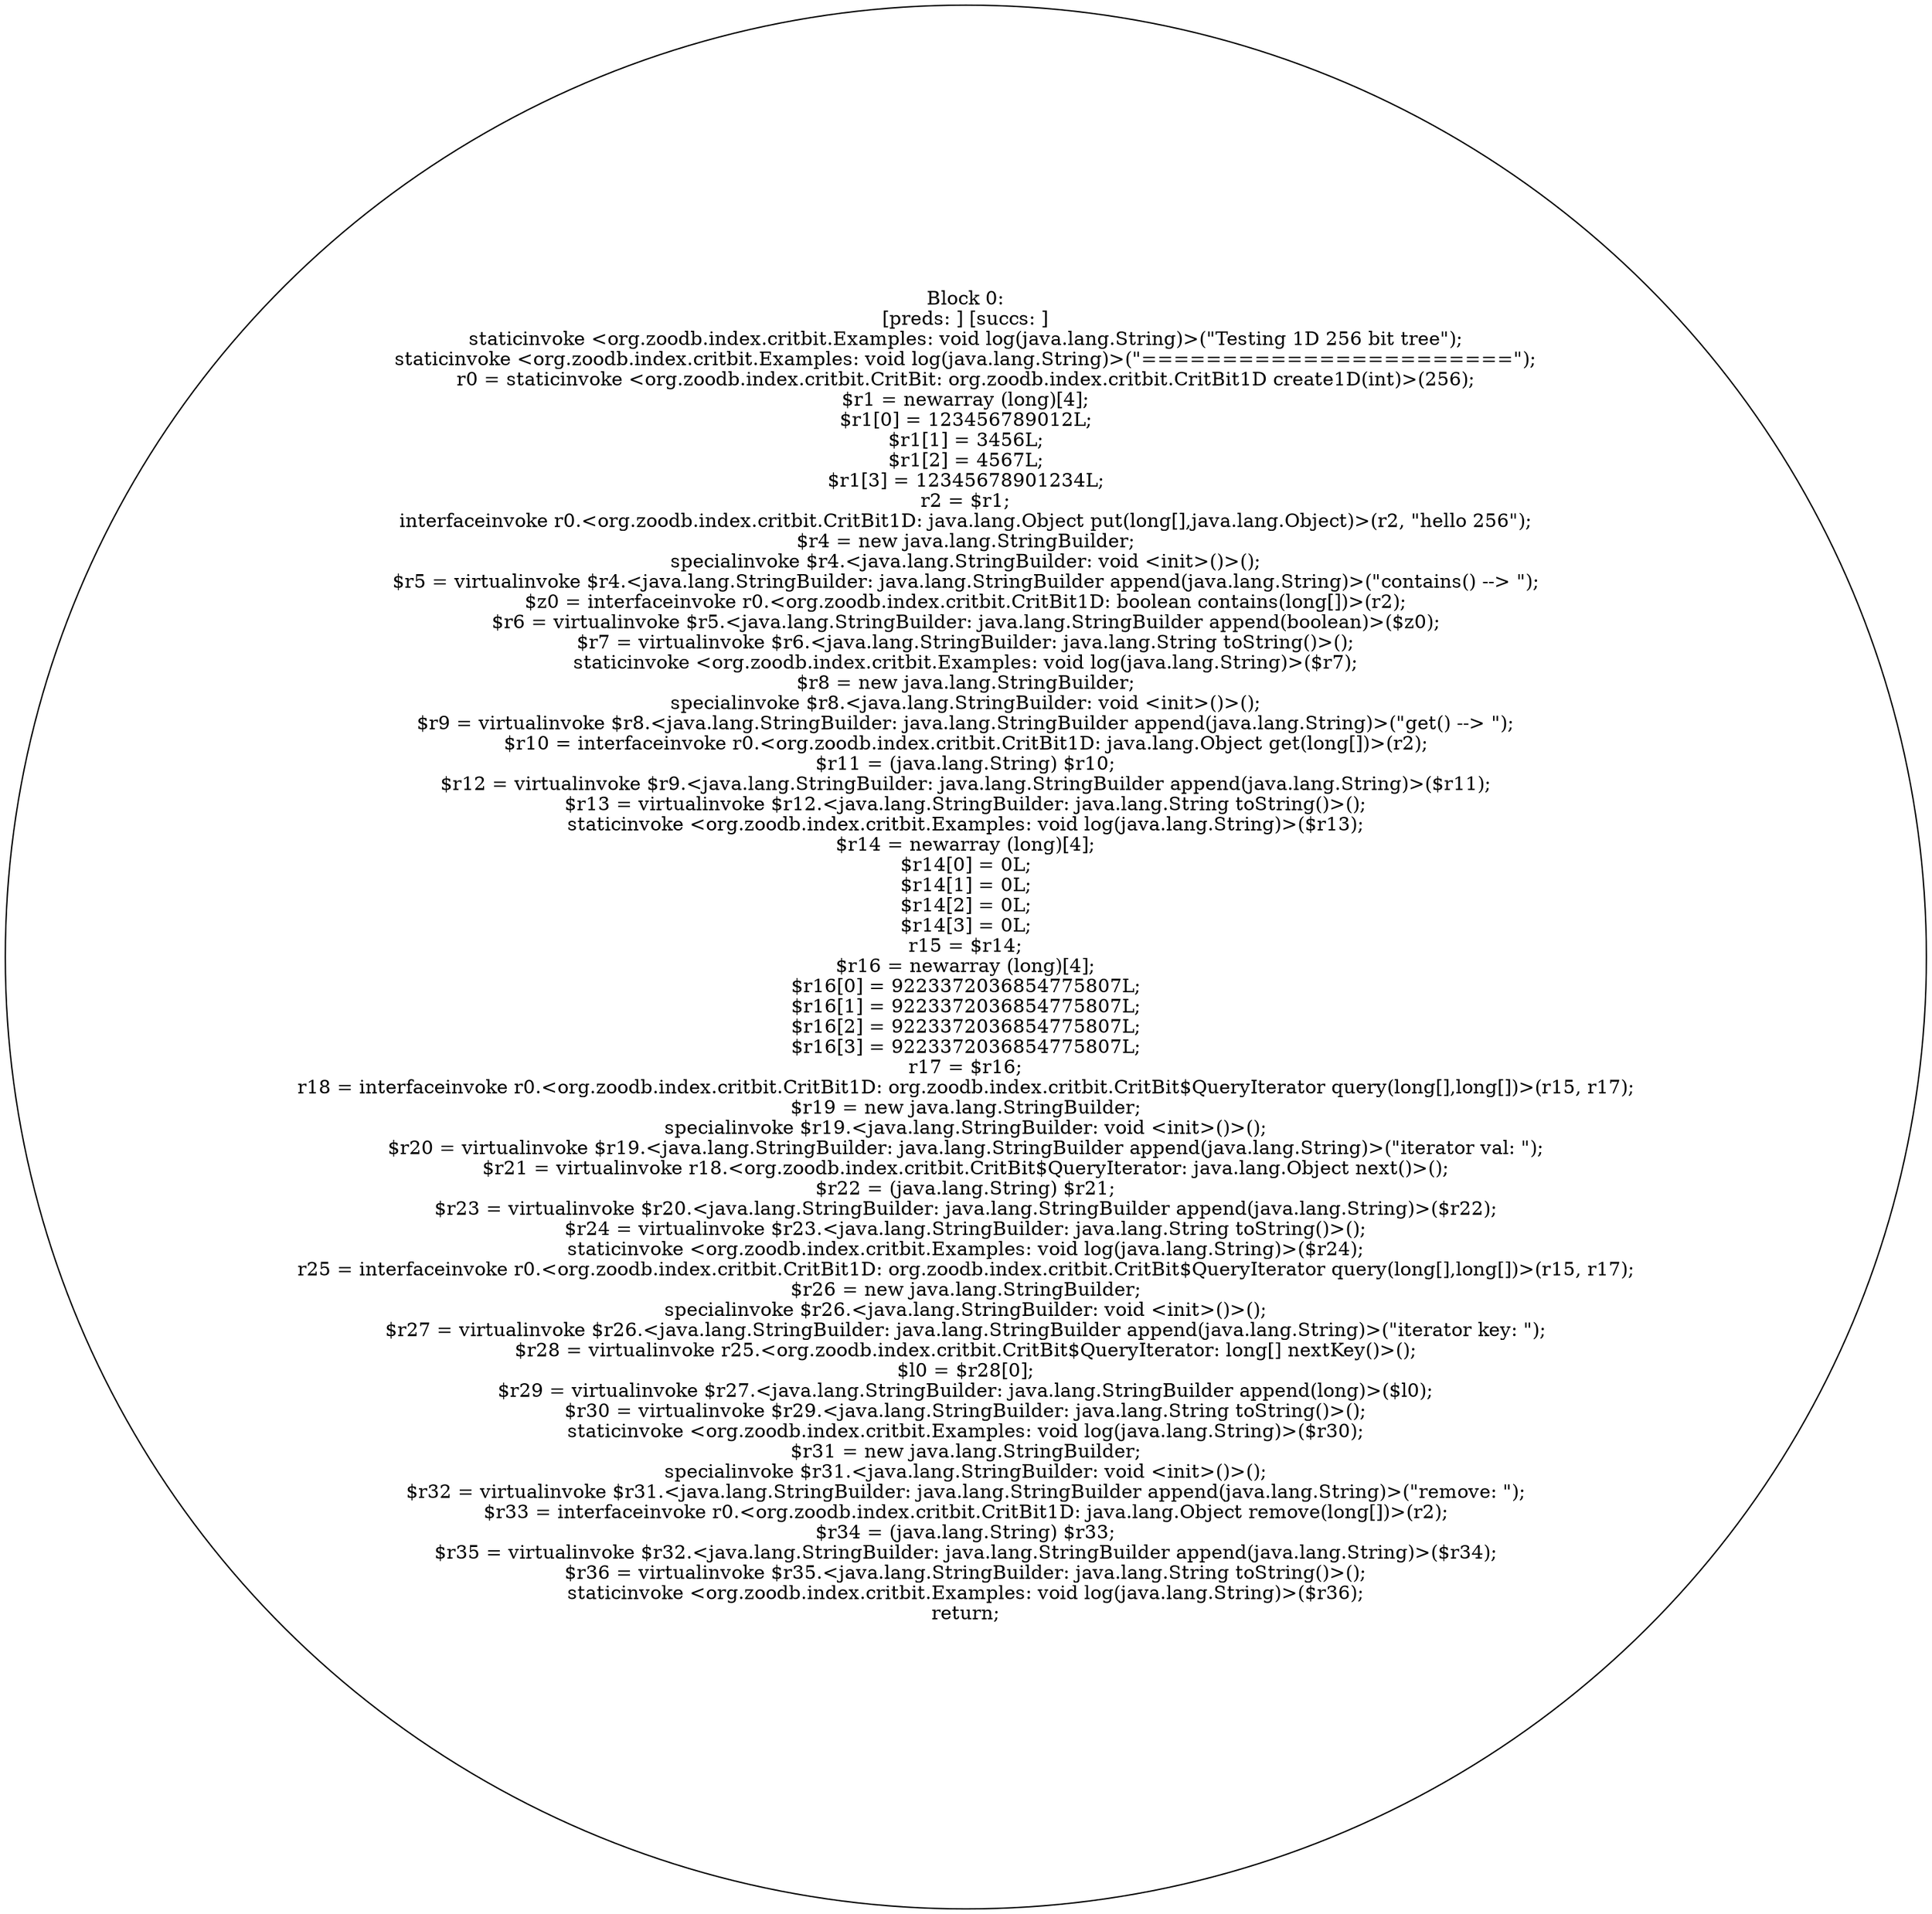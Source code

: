 digraph "unitGraph" {
    "Block 0:
[preds: ] [succs: ]
staticinvoke <org.zoodb.index.critbit.Examples: void log(java.lang.String)>(\"Testing 1D 256 bit tree\");
staticinvoke <org.zoodb.index.critbit.Examples: void log(java.lang.String)>(\"=======================\");
r0 = staticinvoke <org.zoodb.index.critbit.CritBit: org.zoodb.index.critbit.CritBit1D create1D(int)>(256);
$r1 = newarray (long)[4];
$r1[0] = 123456789012L;
$r1[1] = 3456L;
$r1[2] = 4567L;
$r1[3] = 12345678901234L;
r2 = $r1;
interfaceinvoke r0.<org.zoodb.index.critbit.CritBit1D: java.lang.Object put(long[],java.lang.Object)>(r2, \"hello 256\");
$r4 = new java.lang.StringBuilder;
specialinvoke $r4.<java.lang.StringBuilder: void <init>()>();
$r5 = virtualinvoke $r4.<java.lang.StringBuilder: java.lang.StringBuilder append(java.lang.String)>(\"contains() --> \");
$z0 = interfaceinvoke r0.<org.zoodb.index.critbit.CritBit1D: boolean contains(long[])>(r2);
$r6 = virtualinvoke $r5.<java.lang.StringBuilder: java.lang.StringBuilder append(boolean)>($z0);
$r7 = virtualinvoke $r6.<java.lang.StringBuilder: java.lang.String toString()>();
staticinvoke <org.zoodb.index.critbit.Examples: void log(java.lang.String)>($r7);
$r8 = new java.lang.StringBuilder;
specialinvoke $r8.<java.lang.StringBuilder: void <init>()>();
$r9 = virtualinvoke $r8.<java.lang.StringBuilder: java.lang.StringBuilder append(java.lang.String)>(\"get() --> \");
$r10 = interfaceinvoke r0.<org.zoodb.index.critbit.CritBit1D: java.lang.Object get(long[])>(r2);
$r11 = (java.lang.String) $r10;
$r12 = virtualinvoke $r9.<java.lang.StringBuilder: java.lang.StringBuilder append(java.lang.String)>($r11);
$r13 = virtualinvoke $r12.<java.lang.StringBuilder: java.lang.String toString()>();
staticinvoke <org.zoodb.index.critbit.Examples: void log(java.lang.String)>($r13);
$r14 = newarray (long)[4];
$r14[0] = 0L;
$r14[1] = 0L;
$r14[2] = 0L;
$r14[3] = 0L;
r15 = $r14;
$r16 = newarray (long)[4];
$r16[0] = 9223372036854775807L;
$r16[1] = 9223372036854775807L;
$r16[2] = 9223372036854775807L;
$r16[3] = 9223372036854775807L;
r17 = $r16;
r18 = interfaceinvoke r0.<org.zoodb.index.critbit.CritBit1D: org.zoodb.index.critbit.CritBit$QueryIterator query(long[],long[])>(r15, r17);
$r19 = new java.lang.StringBuilder;
specialinvoke $r19.<java.lang.StringBuilder: void <init>()>();
$r20 = virtualinvoke $r19.<java.lang.StringBuilder: java.lang.StringBuilder append(java.lang.String)>(\"iterator val: \");
$r21 = virtualinvoke r18.<org.zoodb.index.critbit.CritBit$QueryIterator: java.lang.Object next()>();
$r22 = (java.lang.String) $r21;
$r23 = virtualinvoke $r20.<java.lang.StringBuilder: java.lang.StringBuilder append(java.lang.String)>($r22);
$r24 = virtualinvoke $r23.<java.lang.StringBuilder: java.lang.String toString()>();
staticinvoke <org.zoodb.index.critbit.Examples: void log(java.lang.String)>($r24);
r25 = interfaceinvoke r0.<org.zoodb.index.critbit.CritBit1D: org.zoodb.index.critbit.CritBit$QueryIterator query(long[],long[])>(r15, r17);
$r26 = new java.lang.StringBuilder;
specialinvoke $r26.<java.lang.StringBuilder: void <init>()>();
$r27 = virtualinvoke $r26.<java.lang.StringBuilder: java.lang.StringBuilder append(java.lang.String)>(\"iterator key: \");
$r28 = virtualinvoke r25.<org.zoodb.index.critbit.CritBit$QueryIterator: long[] nextKey()>();
$l0 = $r28[0];
$r29 = virtualinvoke $r27.<java.lang.StringBuilder: java.lang.StringBuilder append(long)>($l0);
$r30 = virtualinvoke $r29.<java.lang.StringBuilder: java.lang.String toString()>();
staticinvoke <org.zoodb.index.critbit.Examples: void log(java.lang.String)>($r30);
$r31 = new java.lang.StringBuilder;
specialinvoke $r31.<java.lang.StringBuilder: void <init>()>();
$r32 = virtualinvoke $r31.<java.lang.StringBuilder: java.lang.StringBuilder append(java.lang.String)>(\"remove: \");
$r33 = interfaceinvoke r0.<org.zoodb.index.critbit.CritBit1D: java.lang.Object remove(long[])>(r2);
$r34 = (java.lang.String) $r33;
$r35 = virtualinvoke $r32.<java.lang.StringBuilder: java.lang.StringBuilder append(java.lang.String)>($r34);
$r36 = virtualinvoke $r35.<java.lang.StringBuilder: java.lang.String toString()>();
staticinvoke <org.zoodb.index.critbit.Examples: void log(java.lang.String)>($r36);
return;
"
}

